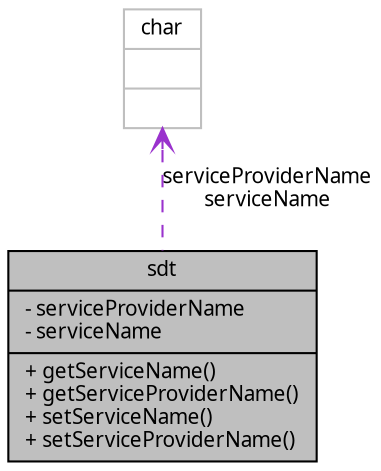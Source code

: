 digraph G
{
  edge [fontname="FreeSans.ttf",fontsize=10,labelfontname="FreeSans.ttf",labelfontsize=10];
  node [fontname="FreeSans.ttf",fontsize=10,shape=record];
  Node1 [label="{sdt\n|- serviceProviderName\l- serviceName\l|+ getServiceName()\l+ getServiceProviderName()\l+ setServiceName()\l+ setServiceProviderName()\l}",height=0.2,width=0.4,color="black", fillcolor="grey75", style="filled" fontcolor="black"];
  Node2 -> Node1 [dir=back,color="darkorchid3",fontsize=10,style="dashed",label="serviceProviderName\nserviceName",arrowtail="open"];
  Node2 [label="{char\n||}",height=0.2,width=0.4,color="grey75", fillcolor="white", style="filled"];
}
